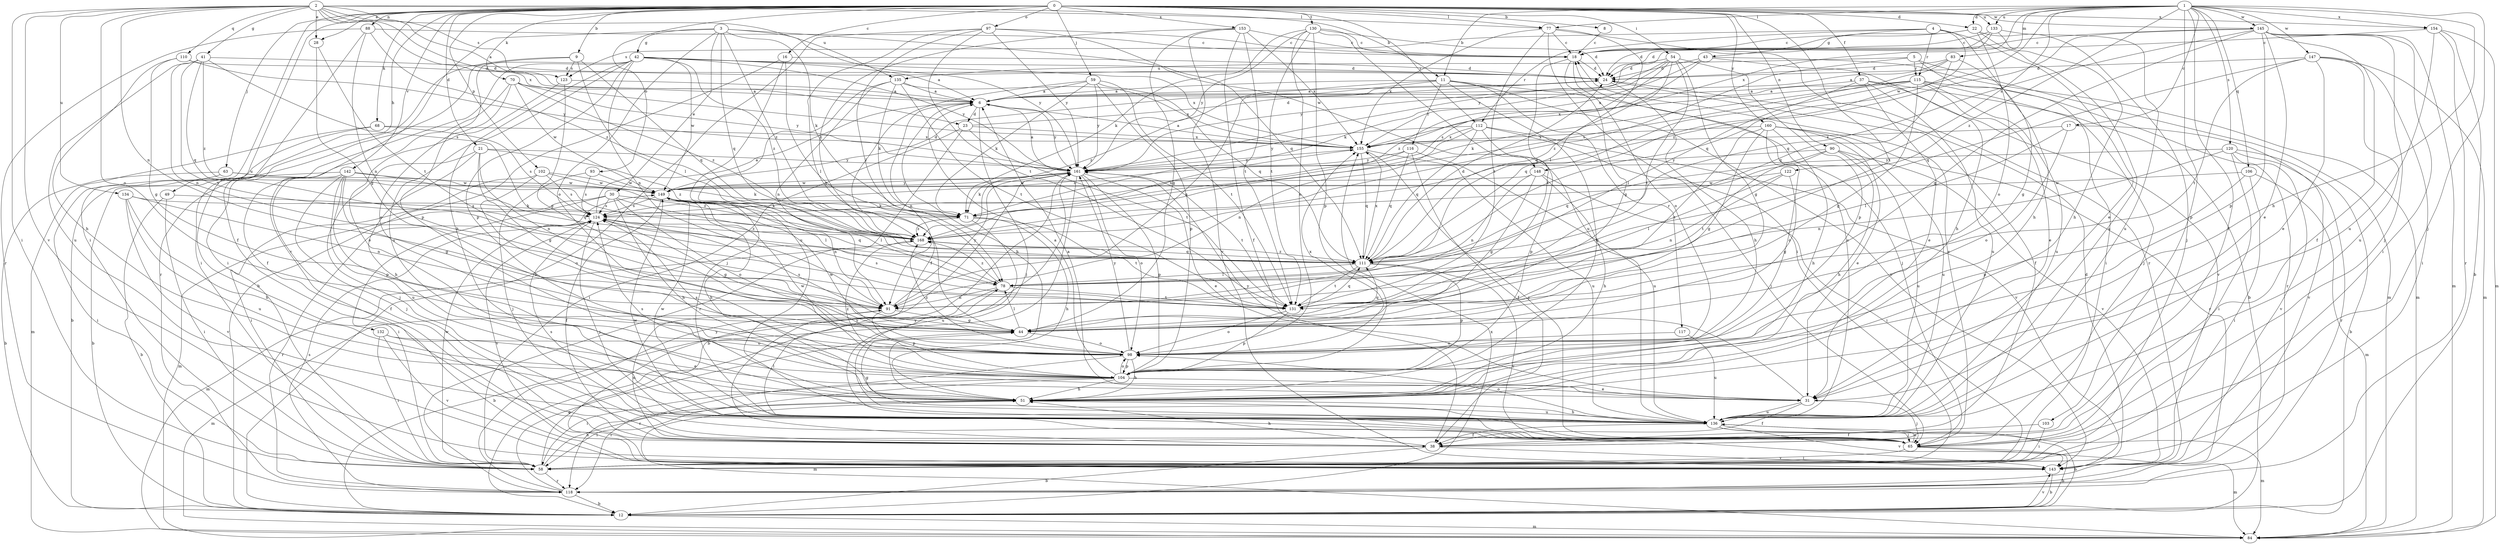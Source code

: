 strict digraph  {
0;
1;
2;
3;
4;
5;
6;
8;
9;
11;
12;
16;
17;
18;
21;
22;
23;
24;
28;
30;
31;
37;
38;
41;
42;
43;
44;
49;
51;
54;
58;
59;
63;
65;
68;
70;
71;
77;
78;
83;
84;
88;
90;
91;
93;
97;
98;
102;
103;
104;
106;
110;
111;
112;
115;
116;
117;
118;
120;
122;
123;
124;
130;
131;
132;
133;
134;
135;
136;
142;
143;
145;
147;
148;
149;
153;
154;
155;
160;
161;
168;
0 -> 8  [label=b];
0 -> 9  [label=b];
0 -> 16  [label=c];
0 -> 21  [label=d];
0 -> 22  [label=d];
0 -> 28  [label=e];
0 -> 37  [label=f];
0 -> 49  [label=h];
0 -> 54  [label=i];
0 -> 58  [label=i];
0 -> 59  [label=j];
0 -> 63  [label=j];
0 -> 68  [label=k];
0 -> 70  [label=k];
0 -> 77  [label=l];
0 -> 88  [label=n];
0 -> 90  [label=n];
0 -> 93  [label=o];
0 -> 97  [label=o];
0 -> 102  [label=p];
0 -> 112  [label=r];
0 -> 130  [label=t];
0 -> 131  [label=t];
0 -> 132  [label=u];
0 -> 133  [label=u];
0 -> 142  [label=v];
0 -> 145  [label=w];
0 -> 153  [label=x];
0 -> 154  [label=x];
0 -> 160  [label=y];
1 -> 11  [label=b];
1 -> 17  [label=c];
1 -> 22  [label=d];
1 -> 38  [label=f];
1 -> 51  [label=h];
1 -> 65  [label=j];
1 -> 77  [label=l];
1 -> 83  [label=m];
1 -> 103  [label=p];
1 -> 106  [label=q];
1 -> 120  [label=s];
1 -> 122  [label=s];
1 -> 133  [label=u];
1 -> 145  [label=w];
1 -> 147  [label=w];
1 -> 148  [label=w];
1 -> 154  [label=x];
1 -> 155  [label=x];
1 -> 168  [label=z];
2 -> 6  [label=a];
2 -> 11  [label=b];
2 -> 23  [label=d];
2 -> 28  [label=e];
2 -> 41  [label=g];
2 -> 58  [label=i];
2 -> 77  [label=l];
2 -> 91  [label=n];
2 -> 98  [label=o];
2 -> 110  [label=q];
2 -> 123  [label=s];
2 -> 134  [label=u];
2 -> 135  [label=u];
2 -> 143  [label=v];
2 -> 155  [label=x];
3 -> 30  [label=e];
3 -> 42  [label=g];
3 -> 71  [label=k];
3 -> 98  [label=o];
3 -> 111  [label=q];
3 -> 143  [label=v];
3 -> 148  [label=w];
3 -> 161  [label=y];
3 -> 168  [label=z];
4 -> 31  [label=e];
4 -> 43  [label=g];
4 -> 51  [label=h];
4 -> 111  [label=q];
4 -> 112  [label=r];
4 -> 115  [label=r];
4 -> 123  [label=s];
5 -> 58  [label=i];
5 -> 84  [label=m];
5 -> 115  [label=r];
5 -> 135  [label=u];
5 -> 168  [label=z];
6 -> 23  [label=d];
6 -> 51  [label=h];
6 -> 65  [label=j];
6 -> 91  [label=n];
6 -> 161  [label=y];
8 -> 18  [label=c];
9 -> 58  [label=i];
9 -> 78  [label=l];
9 -> 104  [label=p];
9 -> 111  [label=q];
9 -> 123  [label=s];
11 -> 6  [label=a];
11 -> 51  [label=h];
11 -> 65  [label=j];
11 -> 91  [label=n];
11 -> 116  [label=r];
11 -> 117  [label=r];
11 -> 143  [label=v];
11 -> 168  [label=z];
12 -> 84  [label=m];
12 -> 143  [label=v];
12 -> 155  [label=x];
16 -> 12  [label=b];
16 -> 24  [label=d];
16 -> 78  [label=l];
16 -> 136  [label=u];
17 -> 78  [label=l];
17 -> 98  [label=o];
17 -> 143  [label=v];
17 -> 155  [label=x];
18 -> 24  [label=d];
18 -> 44  [label=g];
18 -> 98  [label=o];
18 -> 131  [label=t];
21 -> 44  [label=g];
21 -> 51  [label=h];
21 -> 65  [label=j];
21 -> 91  [label=n];
21 -> 161  [label=y];
21 -> 168  [label=z];
22 -> 18  [label=c];
22 -> 24  [label=d];
22 -> 65  [label=j];
22 -> 98  [label=o];
22 -> 136  [label=u];
23 -> 24  [label=d];
23 -> 58  [label=i];
23 -> 118  [label=r];
23 -> 131  [label=t];
23 -> 155  [label=x];
24 -> 6  [label=a];
24 -> 38  [label=f];
24 -> 51  [label=h];
28 -> 44  [label=g];
28 -> 131  [label=t];
30 -> 51  [label=h];
30 -> 58  [label=i];
30 -> 71  [label=k];
30 -> 78  [label=l];
30 -> 84  [label=m];
30 -> 98  [label=o];
30 -> 124  [label=s];
31 -> 6  [label=a];
31 -> 38  [label=f];
31 -> 65  [label=j];
31 -> 136  [label=u];
31 -> 161  [label=y];
37 -> 6  [label=a];
37 -> 12  [label=b];
37 -> 31  [label=e];
37 -> 78  [label=l];
37 -> 136  [label=u];
37 -> 143  [label=v];
38 -> 12  [label=b];
38 -> 51  [label=h];
38 -> 91  [label=n];
38 -> 143  [label=v];
41 -> 24  [label=d];
41 -> 91  [label=n];
41 -> 111  [label=q];
41 -> 124  [label=s];
41 -> 131  [label=t];
41 -> 136  [label=u];
41 -> 168  [label=z];
42 -> 6  [label=a];
42 -> 24  [label=d];
42 -> 51  [label=h];
42 -> 58  [label=i];
42 -> 91  [label=n];
42 -> 104  [label=p];
42 -> 118  [label=r];
42 -> 136  [label=u];
42 -> 149  [label=w];
42 -> 155  [label=x];
42 -> 161  [label=y];
42 -> 168  [label=z];
43 -> 24  [label=d];
43 -> 51  [label=h];
43 -> 84  [label=m];
43 -> 124  [label=s];
43 -> 155  [label=x];
44 -> 78  [label=l];
44 -> 98  [label=o];
44 -> 111  [label=q];
44 -> 124  [label=s];
49 -> 12  [label=b];
49 -> 58  [label=i];
49 -> 124  [label=s];
51 -> 58  [label=i];
51 -> 84  [label=m];
51 -> 124  [label=s];
51 -> 136  [label=u];
54 -> 24  [label=d];
54 -> 44  [label=g];
54 -> 71  [label=k];
54 -> 104  [label=p];
54 -> 111  [label=q];
54 -> 131  [label=t];
54 -> 161  [label=y];
54 -> 168  [label=z];
58 -> 51  [label=h];
58 -> 118  [label=r];
58 -> 149  [label=w];
58 -> 161  [label=y];
59 -> 6  [label=a];
59 -> 38  [label=f];
59 -> 71  [label=k];
59 -> 104  [label=p];
59 -> 111  [label=q];
59 -> 131  [label=t];
59 -> 161  [label=y];
63 -> 12  [label=b];
63 -> 58  [label=i];
63 -> 149  [label=w];
63 -> 168  [label=z];
65 -> 12  [label=b];
65 -> 18  [label=c];
65 -> 58  [label=i];
65 -> 78  [label=l];
65 -> 84  [label=m];
65 -> 124  [label=s];
65 -> 136  [label=u];
65 -> 149  [label=w];
68 -> 12  [label=b];
68 -> 84  [label=m];
68 -> 124  [label=s];
68 -> 155  [label=x];
70 -> 6  [label=a];
70 -> 38  [label=f];
70 -> 98  [label=o];
70 -> 149  [label=w];
70 -> 161  [label=y];
70 -> 168  [label=z];
71 -> 51  [label=h];
71 -> 131  [label=t];
71 -> 136  [label=u];
71 -> 155  [label=x];
71 -> 168  [label=z];
77 -> 18  [label=c];
77 -> 58  [label=i];
77 -> 78  [label=l];
77 -> 118  [label=r];
77 -> 131  [label=t];
77 -> 155  [label=x];
78 -> 12  [label=b];
78 -> 91  [label=n];
78 -> 131  [label=t];
78 -> 168  [label=z];
83 -> 6  [label=a];
83 -> 24  [label=d];
83 -> 44  [label=g];
83 -> 111  [label=q];
83 -> 124  [label=s];
88 -> 18  [label=c];
88 -> 38  [label=f];
88 -> 91  [label=n];
88 -> 118  [label=r];
88 -> 168  [label=z];
90 -> 51  [label=h];
90 -> 111  [label=q];
90 -> 131  [label=t];
90 -> 136  [label=u];
90 -> 143  [label=v];
90 -> 161  [label=y];
91 -> 44  [label=g];
91 -> 84  [label=m];
91 -> 104  [label=p];
91 -> 161  [label=y];
93 -> 65  [label=j];
93 -> 124  [label=s];
93 -> 149  [label=w];
97 -> 12  [label=b];
97 -> 18  [label=c];
97 -> 44  [label=g];
97 -> 78  [label=l];
97 -> 111  [label=q];
97 -> 131  [label=t];
97 -> 161  [label=y];
98 -> 51  [label=h];
98 -> 104  [label=p];
98 -> 118  [label=r];
98 -> 149  [label=w];
98 -> 155  [label=x];
98 -> 161  [label=y];
98 -> 168  [label=z];
102 -> 58  [label=i];
102 -> 71  [label=k];
102 -> 98  [label=o];
102 -> 124  [label=s];
102 -> 149  [label=w];
103 -> 38  [label=f];
103 -> 58  [label=i];
104 -> 6  [label=a];
104 -> 31  [label=e];
104 -> 51  [label=h];
104 -> 58  [label=i];
104 -> 98  [label=o];
104 -> 118  [label=r];
104 -> 124  [label=s];
104 -> 149  [label=w];
104 -> 168  [label=z];
106 -> 58  [label=i];
106 -> 84  [label=m];
106 -> 104  [label=p];
106 -> 149  [label=w];
110 -> 24  [label=d];
110 -> 44  [label=g];
110 -> 51  [label=h];
110 -> 161  [label=y];
111 -> 24  [label=d];
111 -> 78  [label=l];
111 -> 104  [label=p];
111 -> 131  [label=t];
111 -> 143  [label=v];
111 -> 155  [label=x];
111 -> 168  [label=z];
112 -> 65  [label=j];
112 -> 91  [label=n];
112 -> 104  [label=p];
112 -> 111  [label=q];
112 -> 143  [label=v];
112 -> 155  [label=x];
112 -> 161  [label=y];
115 -> 6  [label=a];
115 -> 31  [label=e];
115 -> 44  [label=g];
115 -> 65  [label=j];
115 -> 71  [label=k];
115 -> 111  [label=q];
115 -> 118  [label=r];
115 -> 136  [label=u];
115 -> 155  [label=x];
116 -> 38  [label=f];
116 -> 111  [label=q];
116 -> 124  [label=s];
116 -> 136  [label=u];
116 -> 161  [label=y];
117 -> 98  [label=o];
117 -> 136  [label=u];
118 -> 12  [label=b];
118 -> 44  [label=g];
118 -> 124  [label=s];
118 -> 161  [label=y];
120 -> 12  [label=b];
120 -> 58  [label=i];
120 -> 91  [label=n];
120 -> 118  [label=r];
120 -> 143  [label=v];
120 -> 161  [label=y];
122 -> 44  [label=g];
122 -> 78  [label=l];
122 -> 91  [label=n];
122 -> 149  [label=w];
123 -> 6  [label=a];
123 -> 31  [label=e];
123 -> 44  [label=g];
124 -> 6  [label=a];
124 -> 44  [label=g];
124 -> 65  [label=j];
124 -> 111  [label=q];
124 -> 118  [label=r];
124 -> 143  [label=v];
124 -> 168  [label=z];
130 -> 18  [label=c];
130 -> 24  [label=d];
130 -> 71  [label=k];
130 -> 98  [label=o];
130 -> 104  [label=p];
130 -> 131  [label=t];
130 -> 136  [label=u];
130 -> 161  [label=y];
131 -> 98  [label=o];
131 -> 104  [label=p];
131 -> 111  [label=q];
131 -> 124  [label=s];
132 -> 31  [label=e];
132 -> 58  [label=i];
132 -> 98  [label=o];
132 -> 143  [label=v];
133 -> 18  [label=c];
133 -> 24  [label=d];
133 -> 51  [label=h];
133 -> 136  [label=u];
133 -> 161  [label=y];
134 -> 51  [label=h];
134 -> 71  [label=k];
134 -> 91  [label=n];
134 -> 136  [label=u];
134 -> 143  [label=v];
135 -> 6  [label=a];
135 -> 65  [label=j];
135 -> 71  [label=k];
135 -> 91  [label=n];
135 -> 131  [label=t];
135 -> 155  [label=x];
136 -> 12  [label=b];
136 -> 18  [label=c];
136 -> 38  [label=f];
136 -> 44  [label=g];
136 -> 51  [label=h];
136 -> 65  [label=j];
136 -> 84  [label=m];
136 -> 98  [label=o];
136 -> 143  [label=v];
136 -> 149  [label=w];
142 -> 12  [label=b];
142 -> 38  [label=f];
142 -> 44  [label=g];
142 -> 65  [label=j];
142 -> 104  [label=p];
142 -> 111  [label=q];
142 -> 136  [label=u];
142 -> 149  [label=w];
143 -> 12  [label=b];
143 -> 24  [label=d];
143 -> 161  [label=y];
145 -> 18  [label=c];
145 -> 31  [label=e];
145 -> 38  [label=f];
145 -> 44  [label=g];
145 -> 58  [label=i];
145 -> 65  [label=j];
145 -> 84  [label=m];
145 -> 104  [label=p];
145 -> 111  [label=q];
145 -> 168  [label=z];
147 -> 24  [label=d];
147 -> 31  [label=e];
147 -> 58  [label=i];
147 -> 84  [label=m];
147 -> 111  [label=q];
147 -> 131  [label=t];
147 -> 136  [label=u];
148 -> 44  [label=g];
148 -> 51  [label=h];
148 -> 58  [label=i];
148 -> 91  [label=n];
148 -> 149  [label=w];
149 -> 24  [label=d];
149 -> 38  [label=f];
149 -> 51  [label=h];
149 -> 71  [label=k];
149 -> 78  [label=l];
149 -> 91  [label=n];
149 -> 124  [label=s];
149 -> 161  [label=y];
153 -> 18  [label=c];
153 -> 38  [label=f];
153 -> 44  [label=g];
153 -> 131  [label=t];
153 -> 143  [label=v];
153 -> 155  [label=x];
153 -> 168  [label=z];
154 -> 12  [label=b];
154 -> 18  [label=c];
154 -> 84  [label=m];
154 -> 118  [label=r];
154 -> 136  [label=u];
155 -> 6  [label=a];
155 -> 65  [label=j];
155 -> 111  [label=q];
155 -> 136  [label=u];
155 -> 161  [label=y];
160 -> 31  [label=e];
160 -> 44  [label=g];
160 -> 51  [label=h];
160 -> 98  [label=o];
160 -> 118  [label=r];
160 -> 131  [label=t];
160 -> 136  [label=u];
160 -> 155  [label=x];
161 -> 6  [label=a];
161 -> 12  [label=b];
161 -> 31  [label=e];
161 -> 71  [label=k];
161 -> 98  [label=o];
161 -> 104  [label=p];
161 -> 131  [label=t];
161 -> 149  [label=w];
168 -> 84  [label=m];
168 -> 111  [label=q];
}
